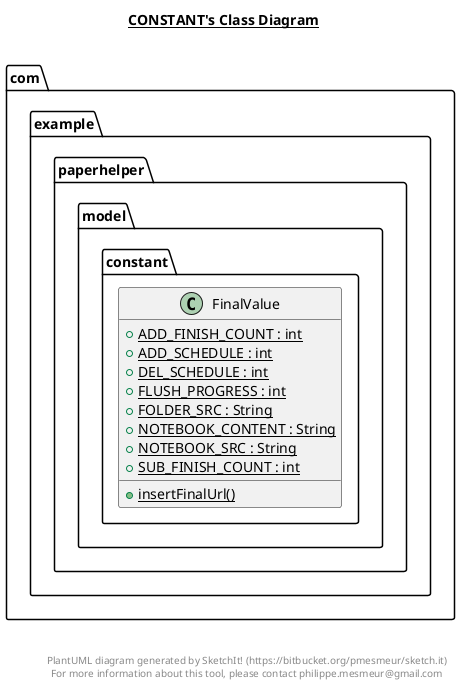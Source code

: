 @startuml

title __CONSTANT's Class Diagram__\n

  namespace com.example.paperhelper {
    namespace model {
      namespace constant {
        class com.example.paperhelper.model.constant.FinalValue {
            {static} + ADD_FINISH_COUNT : int
            {static} + ADD_SCHEDULE : int
            {static} + DEL_SCHEDULE : int
            {static} + FLUSH_PROGRESS : int
            {static} + FOLDER_SRC : String
            {static} + NOTEBOOK_CONTENT : String
            {static} + NOTEBOOK_SRC : String
            {static} + SUB_FINISH_COUNT : int
            {static} + insertFinalUrl()
        }
      }
    }
  }
  



right footer


PlantUML diagram generated by SketchIt! (https://bitbucket.org/pmesmeur/sketch.it)
For more information about this tool, please contact philippe.mesmeur@gmail.com
endfooter

@enduml
